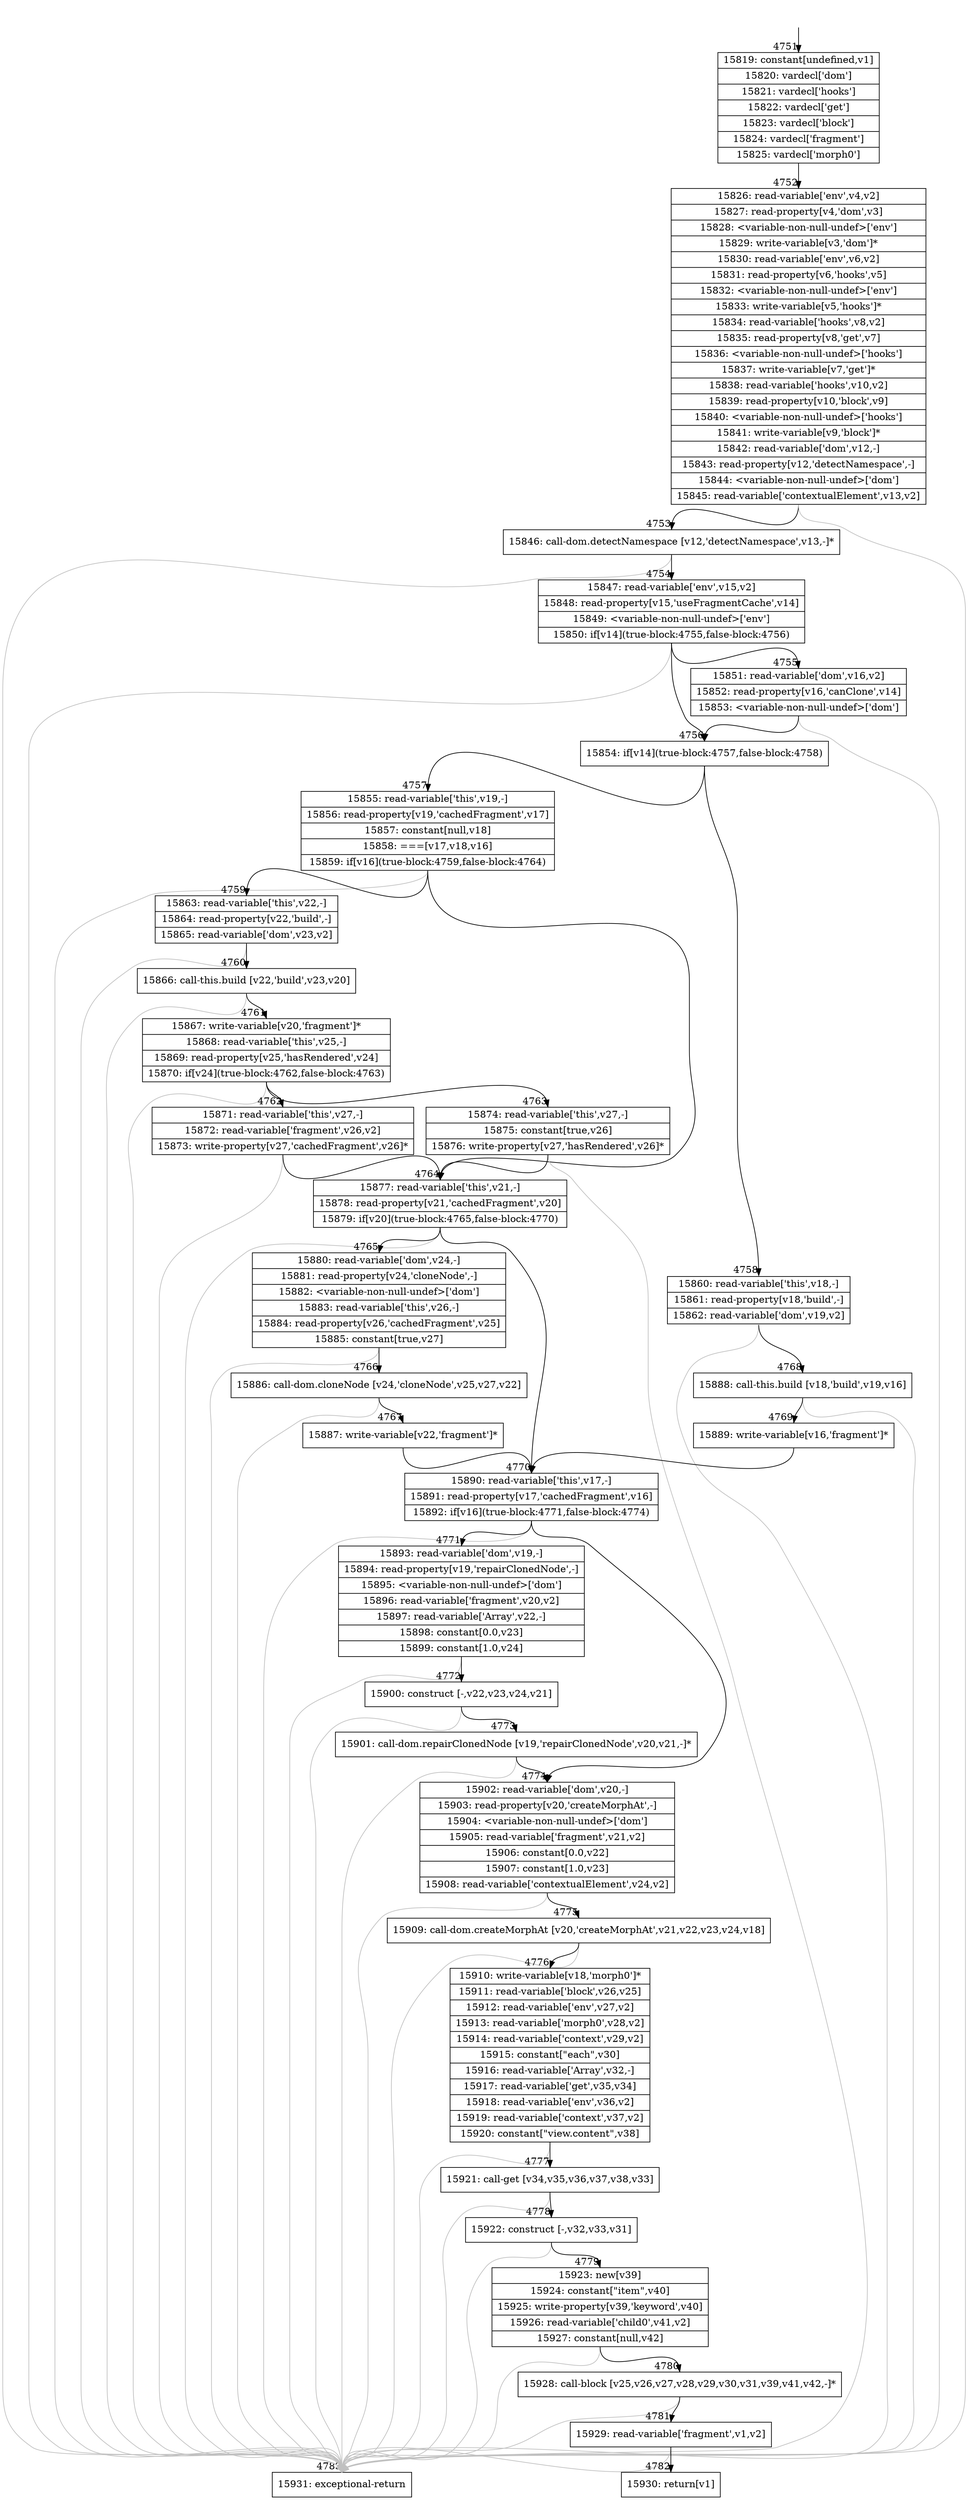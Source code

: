 digraph {
rankdir="TD"
BB_entry382[shape=none,label=""];
BB_entry382 -> BB4751 [tailport=s, headport=n, headlabel="    4751"]
BB4751 [shape=record label="{15819: constant[undefined,v1]|15820: vardecl['dom']|15821: vardecl['hooks']|15822: vardecl['get']|15823: vardecl['block']|15824: vardecl['fragment']|15825: vardecl['morph0']}" ] 
BB4751 -> BB4752 [tailport=s, headport=n, headlabel="      4752"]
BB4752 [shape=record label="{15826: read-variable['env',v4,v2]|15827: read-property[v4,'dom',v3]|15828: \<variable-non-null-undef\>['env']|15829: write-variable[v3,'dom']*|15830: read-variable['env',v6,v2]|15831: read-property[v6,'hooks',v5]|15832: \<variable-non-null-undef\>['env']|15833: write-variable[v5,'hooks']*|15834: read-variable['hooks',v8,v2]|15835: read-property[v8,'get',v7]|15836: \<variable-non-null-undef\>['hooks']|15837: write-variable[v7,'get']*|15838: read-variable['hooks',v10,v2]|15839: read-property[v10,'block',v9]|15840: \<variable-non-null-undef\>['hooks']|15841: write-variable[v9,'block']*|15842: read-variable['dom',v12,-]|15843: read-property[v12,'detectNamespace',-]|15844: \<variable-non-null-undef\>['dom']|15845: read-variable['contextualElement',v13,v2]}" ] 
BB4752 -> BB4753 [tailport=s, headport=n, headlabel="      4753"]
BB4752 -> BB4783 [tailport=s, headport=n, color=gray, headlabel="      4783"]
BB4753 [shape=record label="{15846: call-dom.detectNamespace [v12,'detectNamespace',v13,-]*}" ] 
BB4753 -> BB4754 [tailport=s, headport=n, headlabel="      4754"]
BB4753 -> BB4783 [tailport=s, headport=n, color=gray]
BB4754 [shape=record label="{15847: read-variable['env',v15,v2]|15848: read-property[v15,'useFragmentCache',v14]|15849: \<variable-non-null-undef\>['env']|15850: if[v14](true-block:4755,false-block:4756)}" ] 
BB4754 -> BB4756 [tailport=s, headport=n, headlabel="      4756"]
BB4754 -> BB4755 [tailport=s, headport=n, headlabel="      4755"]
BB4754 -> BB4783 [tailport=s, headport=n, color=gray]
BB4755 [shape=record label="{15851: read-variable['dom',v16,v2]|15852: read-property[v16,'canClone',v14]|15853: \<variable-non-null-undef\>['dom']}" ] 
BB4755 -> BB4756 [tailport=s, headport=n]
BB4755 -> BB4783 [tailport=s, headport=n, color=gray]
BB4756 [shape=record label="{15854: if[v14](true-block:4757,false-block:4758)}" ] 
BB4756 -> BB4757 [tailport=s, headport=n, headlabel="      4757"]
BB4756 -> BB4758 [tailport=s, headport=n, headlabel="      4758"]
BB4757 [shape=record label="{15855: read-variable['this',v19,-]|15856: read-property[v19,'cachedFragment',v17]|15857: constant[null,v18]|15858: ===[v17,v18,v16]|15859: if[v16](true-block:4759,false-block:4764)}" ] 
BB4757 -> BB4759 [tailport=s, headport=n, headlabel="      4759"]
BB4757 -> BB4764 [tailport=s, headport=n, headlabel="      4764"]
BB4757 -> BB4783 [tailport=s, headport=n, color=gray]
BB4758 [shape=record label="{15860: read-variable['this',v18,-]|15861: read-property[v18,'build',-]|15862: read-variable['dom',v19,v2]}" ] 
BB4758 -> BB4768 [tailport=s, headport=n, headlabel="      4768"]
BB4758 -> BB4783 [tailport=s, headport=n, color=gray]
BB4759 [shape=record label="{15863: read-variable['this',v22,-]|15864: read-property[v22,'build',-]|15865: read-variable['dom',v23,v2]}" ] 
BB4759 -> BB4760 [tailport=s, headport=n, headlabel="      4760"]
BB4759 -> BB4783 [tailport=s, headport=n, color=gray]
BB4760 [shape=record label="{15866: call-this.build [v22,'build',v23,v20]}" ] 
BB4760 -> BB4761 [tailport=s, headport=n, headlabel="      4761"]
BB4760 -> BB4783 [tailport=s, headport=n, color=gray]
BB4761 [shape=record label="{15867: write-variable[v20,'fragment']*|15868: read-variable['this',v25,-]|15869: read-property[v25,'hasRendered',v24]|15870: if[v24](true-block:4762,false-block:4763)}" ] 
BB4761 -> BB4762 [tailport=s, headport=n, headlabel="      4762"]
BB4761 -> BB4763 [tailport=s, headport=n, headlabel="      4763"]
BB4761 -> BB4783 [tailport=s, headport=n, color=gray]
BB4762 [shape=record label="{15871: read-variable['this',v27,-]|15872: read-variable['fragment',v26,v2]|15873: write-property[v27,'cachedFragment',v26]*}" ] 
BB4762 -> BB4764 [tailport=s, headport=n]
BB4762 -> BB4783 [tailport=s, headport=n, color=gray]
BB4763 [shape=record label="{15874: read-variable['this',v27,-]|15875: constant[true,v26]|15876: write-property[v27,'hasRendered',v26]*}" ] 
BB4763 -> BB4764 [tailport=s, headport=n]
BB4763 -> BB4783 [tailport=s, headport=n, color=gray]
BB4764 [shape=record label="{15877: read-variable['this',v21,-]|15878: read-property[v21,'cachedFragment',v20]|15879: if[v20](true-block:4765,false-block:4770)}" ] 
BB4764 -> BB4765 [tailport=s, headport=n, headlabel="      4765"]
BB4764 -> BB4770 [tailport=s, headport=n, headlabel="      4770"]
BB4764 -> BB4783 [tailport=s, headport=n, color=gray]
BB4765 [shape=record label="{15880: read-variable['dom',v24,-]|15881: read-property[v24,'cloneNode',-]|15882: \<variable-non-null-undef\>['dom']|15883: read-variable['this',v26,-]|15884: read-property[v26,'cachedFragment',v25]|15885: constant[true,v27]}" ] 
BB4765 -> BB4766 [tailport=s, headport=n, headlabel="      4766"]
BB4765 -> BB4783 [tailport=s, headport=n, color=gray]
BB4766 [shape=record label="{15886: call-dom.cloneNode [v24,'cloneNode',v25,v27,v22]}" ] 
BB4766 -> BB4767 [tailport=s, headport=n, headlabel="      4767"]
BB4766 -> BB4783 [tailport=s, headport=n, color=gray]
BB4767 [shape=record label="{15887: write-variable[v22,'fragment']*}" ] 
BB4767 -> BB4770 [tailport=s, headport=n]
BB4768 [shape=record label="{15888: call-this.build [v18,'build',v19,v16]}" ] 
BB4768 -> BB4769 [tailport=s, headport=n, headlabel="      4769"]
BB4768 -> BB4783 [tailport=s, headport=n, color=gray]
BB4769 [shape=record label="{15889: write-variable[v16,'fragment']*}" ] 
BB4769 -> BB4770 [tailport=s, headport=n]
BB4770 [shape=record label="{15890: read-variable['this',v17,-]|15891: read-property[v17,'cachedFragment',v16]|15892: if[v16](true-block:4771,false-block:4774)}" ] 
BB4770 -> BB4771 [tailport=s, headport=n, headlabel="      4771"]
BB4770 -> BB4774 [tailport=s, headport=n, headlabel="      4774"]
BB4770 -> BB4783 [tailport=s, headport=n, color=gray]
BB4771 [shape=record label="{15893: read-variable['dom',v19,-]|15894: read-property[v19,'repairClonedNode',-]|15895: \<variable-non-null-undef\>['dom']|15896: read-variable['fragment',v20,v2]|15897: read-variable['Array',v22,-]|15898: constant[0.0,v23]|15899: constant[1.0,v24]}" ] 
BB4771 -> BB4772 [tailport=s, headport=n, headlabel="      4772"]
BB4771 -> BB4783 [tailport=s, headport=n, color=gray]
BB4772 [shape=record label="{15900: construct [-,v22,v23,v24,v21]}" ] 
BB4772 -> BB4773 [tailport=s, headport=n, headlabel="      4773"]
BB4772 -> BB4783 [tailport=s, headport=n, color=gray]
BB4773 [shape=record label="{15901: call-dom.repairClonedNode [v19,'repairClonedNode',v20,v21,-]*}" ] 
BB4773 -> BB4774 [tailport=s, headport=n]
BB4773 -> BB4783 [tailport=s, headport=n, color=gray]
BB4774 [shape=record label="{15902: read-variable['dom',v20,-]|15903: read-property[v20,'createMorphAt',-]|15904: \<variable-non-null-undef\>['dom']|15905: read-variable['fragment',v21,v2]|15906: constant[0.0,v22]|15907: constant[1.0,v23]|15908: read-variable['contextualElement',v24,v2]}" ] 
BB4774 -> BB4775 [tailport=s, headport=n, headlabel="      4775"]
BB4774 -> BB4783 [tailport=s, headport=n, color=gray]
BB4775 [shape=record label="{15909: call-dom.createMorphAt [v20,'createMorphAt',v21,v22,v23,v24,v18]}" ] 
BB4775 -> BB4776 [tailport=s, headport=n, headlabel="      4776"]
BB4775 -> BB4783 [tailport=s, headport=n, color=gray]
BB4776 [shape=record label="{15910: write-variable[v18,'morph0']*|15911: read-variable['block',v26,v25]|15912: read-variable['env',v27,v2]|15913: read-variable['morph0',v28,v2]|15914: read-variable['context',v29,v2]|15915: constant[\"each\",v30]|15916: read-variable['Array',v32,-]|15917: read-variable['get',v35,v34]|15918: read-variable['env',v36,v2]|15919: read-variable['context',v37,v2]|15920: constant[\"view.content\",v38]}" ] 
BB4776 -> BB4777 [tailport=s, headport=n, headlabel="      4777"]
BB4776 -> BB4783 [tailport=s, headport=n, color=gray]
BB4777 [shape=record label="{15921: call-get [v34,v35,v36,v37,v38,v33]}" ] 
BB4777 -> BB4778 [tailport=s, headport=n, headlabel="      4778"]
BB4777 -> BB4783 [tailport=s, headport=n, color=gray]
BB4778 [shape=record label="{15922: construct [-,v32,v33,v31]}" ] 
BB4778 -> BB4779 [tailport=s, headport=n, headlabel="      4779"]
BB4778 -> BB4783 [tailport=s, headport=n, color=gray]
BB4779 [shape=record label="{15923: new[v39]|15924: constant[\"item\",v40]|15925: write-property[v39,'keyword',v40]|15926: read-variable['child0',v41,v2]|15927: constant[null,v42]}" ] 
BB4779 -> BB4780 [tailport=s, headport=n, headlabel="      4780"]
BB4779 -> BB4783 [tailport=s, headport=n, color=gray]
BB4780 [shape=record label="{15928: call-block [v25,v26,v27,v28,v29,v30,v31,v39,v41,v42,-]*}" ] 
BB4780 -> BB4781 [tailport=s, headport=n, headlabel="      4781"]
BB4780 -> BB4783 [tailport=s, headport=n, color=gray]
BB4781 [shape=record label="{15929: read-variable['fragment',v1,v2]}" ] 
BB4781 -> BB4782 [tailport=s, headport=n, headlabel="      4782"]
BB4781 -> BB4783 [tailport=s, headport=n, color=gray]
BB4782 [shape=record label="{15930: return[v1]}" ] 
BB4783 [shape=record label="{15931: exceptional-return}" ] 
//#$~ 8676
}
